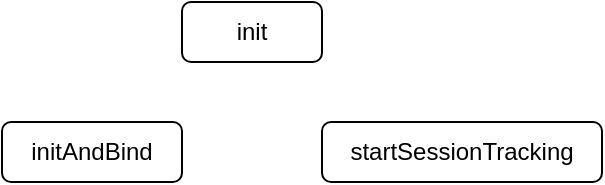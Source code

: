 <mxfile version="20.2.2" type="github">
  <diagram id="S6Es-kQb0I0hB4wbNMsK" name="第 1 页">
    <mxGraphModel dx="786" dy="625" grid="1" gridSize="10" guides="1" tooltips="1" connect="1" arrows="1" fold="1" page="1" pageScale="1" pageWidth="827" pageHeight="1169" math="0" shadow="0">
      <root>
        <mxCell id="0" />
        <mxCell id="1" parent="0" />
        <mxCell id="4JxSbWImmoZFP9Ur36Un-2" value="init" style="rounded=1;whiteSpace=wrap;html=1;" vertex="1" parent="1">
          <mxGeometry x="280" y="60" width="70" height="30" as="geometry" />
        </mxCell>
        <mxCell id="4JxSbWImmoZFP9Ur36Un-4" value="initAndBind" style="rounded=1;whiteSpace=wrap;html=1;" vertex="1" parent="1">
          <mxGeometry x="190" y="120" width="90" height="30" as="geometry" />
        </mxCell>
        <mxCell id="4JxSbWImmoZFP9Ur36Un-5" value="startSessionTracking" style="rounded=1;whiteSpace=wrap;html=1;" vertex="1" parent="1">
          <mxGeometry x="350" y="120" width="140" height="30" as="geometry" />
        </mxCell>
      </root>
    </mxGraphModel>
  </diagram>
</mxfile>
